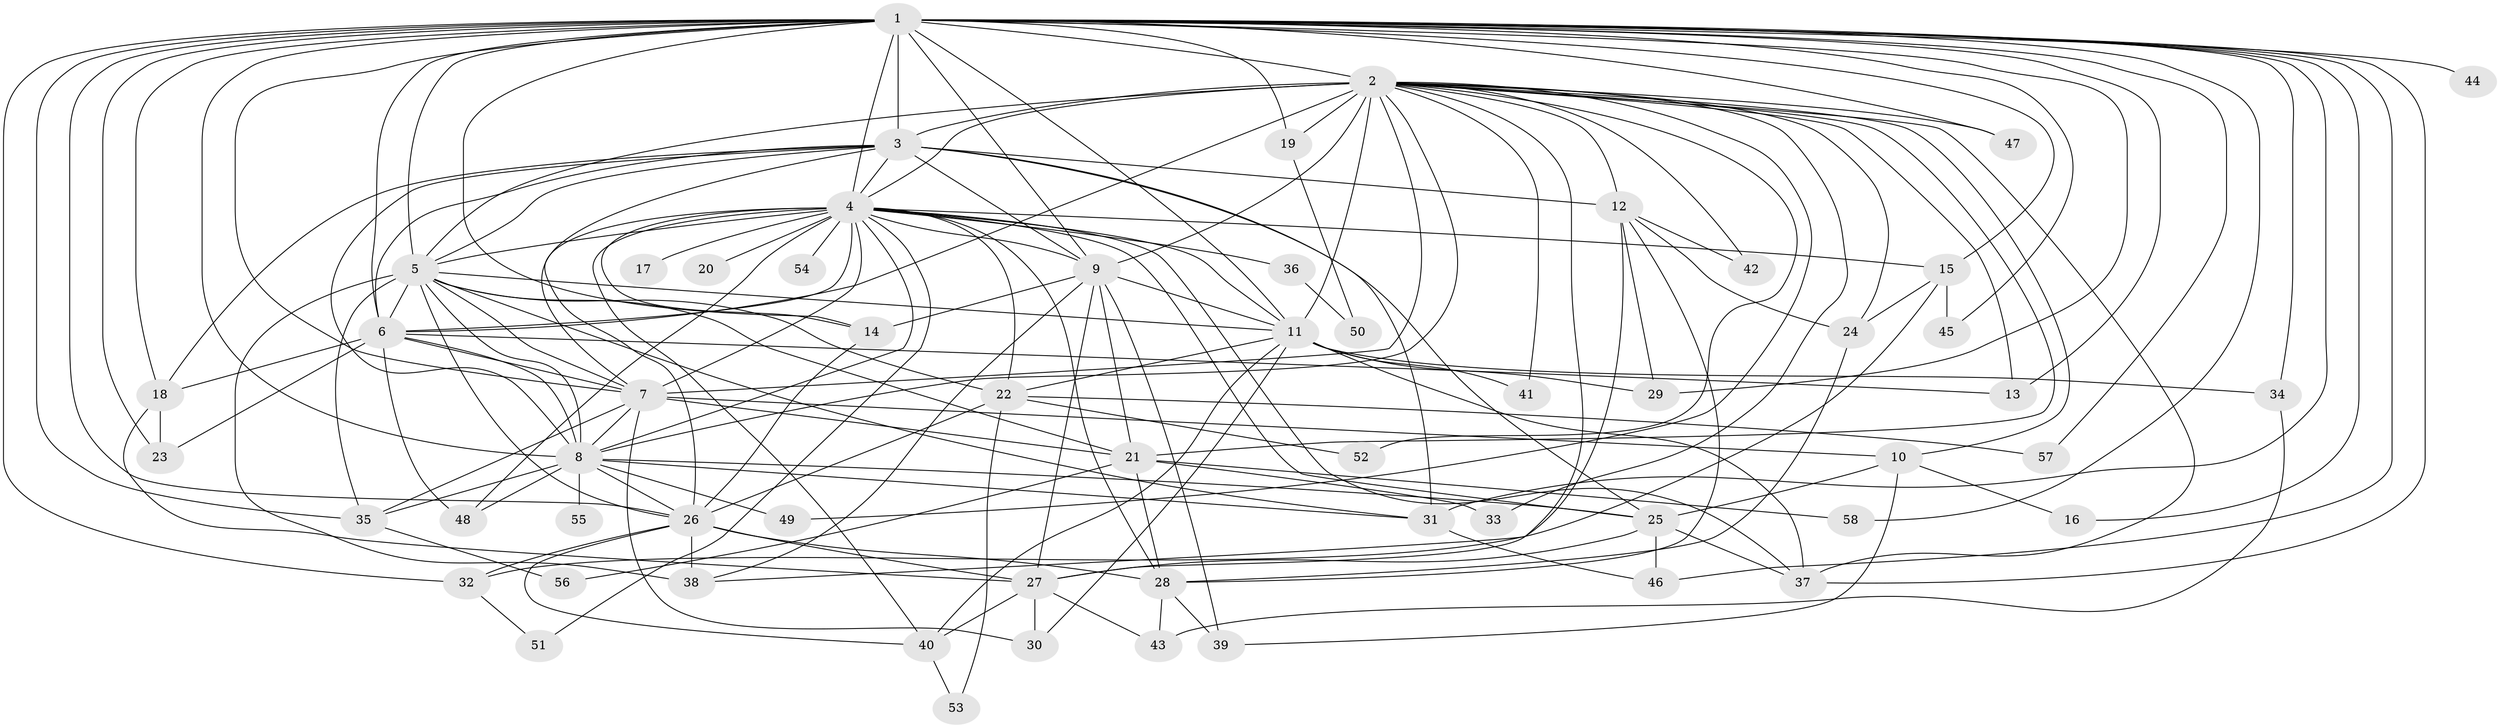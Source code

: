 // original degree distribution, {35: 0.006993006993006993, 30: 0.006993006993006993, 25: 0.013986013986013986, 20: 0.013986013986013986, 26: 0.013986013986013986, 16: 0.006993006993006993, 19: 0.006993006993006993, 3: 0.2517482517482518, 5: 0.04195804195804196, 4: 0.0979020979020979, 2: 0.4965034965034965, 7: 0.027972027972027972, 8: 0.013986013986013986}
// Generated by graph-tools (version 1.1) at 2025/49/03/04/25 22:49:50]
// undirected, 58 vertices, 165 edges
graph export_dot {
  node [color=gray90,style=filled];
  1;
  2;
  3;
  4;
  5;
  6;
  7;
  8;
  9;
  10;
  11;
  12;
  13;
  14;
  15;
  16;
  17;
  18;
  19;
  20;
  21;
  22;
  23;
  24;
  25;
  26;
  27;
  28;
  29;
  30;
  31;
  32;
  33;
  34;
  35;
  36;
  37;
  38;
  39;
  40;
  41;
  42;
  43;
  44;
  45;
  46;
  47;
  48;
  49;
  50;
  51;
  52;
  53;
  54;
  55;
  56;
  57;
  58;
  1 -- 2 [weight=4.0];
  1 -- 3 [weight=2.0];
  1 -- 4 [weight=2.0];
  1 -- 5 [weight=2.0];
  1 -- 6 [weight=3.0];
  1 -- 7 [weight=2.0];
  1 -- 8 [weight=3.0];
  1 -- 9 [weight=2.0];
  1 -- 11 [weight=2.0];
  1 -- 13 [weight=2.0];
  1 -- 14 [weight=2.0];
  1 -- 15 [weight=2.0];
  1 -- 16 [weight=1.0];
  1 -- 18 [weight=2.0];
  1 -- 19 [weight=1.0];
  1 -- 23 [weight=3.0];
  1 -- 26 [weight=1.0];
  1 -- 29 [weight=1.0];
  1 -- 31 [weight=1.0];
  1 -- 32 [weight=2.0];
  1 -- 34 [weight=1.0];
  1 -- 35 [weight=1.0];
  1 -- 37 [weight=1.0];
  1 -- 44 [weight=1.0];
  1 -- 45 [weight=1.0];
  1 -- 46 [weight=1.0];
  1 -- 47 [weight=1.0];
  1 -- 57 [weight=1.0];
  1 -- 58 [weight=1.0];
  2 -- 3 [weight=3.0];
  2 -- 4 [weight=3.0];
  2 -- 5 [weight=2.0];
  2 -- 6 [weight=2.0];
  2 -- 7 [weight=3.0];
  2 -- 8 [weight=2.0];
  2 -- 9 [weight=1.0];
  2 -- 10 [weight=1.0];
  2 -- 11 [weight=9.0];
  2 -- 12 [weight=2.0];
  2 -- 13 [weight=1.0];
  2 -- 19 [weight=1.0];
  2 -- 21 [weight=2.0];
  2 -- 24 [weight=1.0];
  2 -- 27 [weight=1.0];
  2 -- 33 [weight=1.0];
  2 -- 37 [weight=1.0];
  2 -- 41 [weight=1.0];
  2 -- 42 [weight=1.0];
  2 -- 47 [weight=2.0];
  2 -- 49 [weight=1.0];
  2 -- 52 [weight=1.0];
  3 -- 4 [weight=2.0];
  3 -- 5 [weight=1.0];
  3 -- 6 [weight=2.0];
  3 -- 7 [weight=2.0];
  3 -- 8 [weight=4.0];
  3 -- 9 [weight=8.0];
  3 -- 12 [weight=2.0];
  3 -- 18 [weight=1.0];
  3 -- 25 [weight=1.0];
  3 -- 31 [weight=1.0];
  4 -- 5 [weight=1.0];
  4 -- 6 [weight=11.0];
  4 -- 7 [weight=2.0];
  4 -- 8 [weight=1.0];
  4 -- 9 [weight=1.0];
  4 -- 11 [weight=1.0];
  4 -- 14 [weight=2.0];
  4 -- 15 [weight=1.0];
  4 -- 17 [weight=1.0];
  4 -- 20 [weight=1.0];
  4 -- 22 [weight=1.0];
  4 -- 25 [weight=2.0];
  4 -- 26 [weight=1.0];
  4 -- 28 [weight=2.0];
  4 -- 36 [weight=1.0];
  4 -- 37 [weight=1.0];
  4 -- 40 [weight=2.0];
  4 -- 48 [weight=1.0];
  4 -- 51 [weight=1.0];
  4 -- 54 [weight=2.0];
  5 -- 6 [weight=1.0];
  5 -- 7 [weight=1.0];
  5 -- 8 [weight=2.0];
  5 -- 11 [weight=1.0];
  5 -- 21 [weight=2.0];
  5 -- 22 [weight=1.0];
  5 -- 26 [weight=7.0];
  5 -- 31 [weight=1.0];
  5 -- 35 [weight=1.0];
  5 -- 38 [weight=1.0];
  6 -- 7 [weight=1.0];
  6 -- 8 [weight=1.0];
  6 -- 13 [weight=1.0];
  6 -- 18 [weight=2.0];
  6 -- 23 [weight=1.0];
  6 -- 48 [weight=1.0];
  7 -- 8 [weight=1.0];
  7 -- 10 [weight=1.0];
  7 -- 21 [weight=1.0];
  7 -- 30 [weight=2.0];
  7 -- 35 [weight=1.0];
  8 -- 25 [weight=1.0];
  8 -- 26 [weight=1.0];
  8 -- 31 [weight=1.0];
  8 -- 35 [weight=1.0];
  8 -- 48 [weight=1.0];
  8 -- 49 [weight=1.0];
  8 -- 55 [weight=1.0];
  9 -- 11 [weight=1.0];
  9 -- 14 [weight=1.0];
  9 -- 21 [weight=1.0];
  9 -- 27 [weight=1.0];
  9 -- 38 [weight=1.0];
  9 -- 39 [weight=1.0];
  10 -- 16 [weight=1.0];
  10 -- 25 [weight=1.0];
  10 -- 39 [weight=1.0];
  11 -- 22 [weight=2.0];
  11 -- 29 [weight=1.0];
  11 -- 30 [weight=1.0];
  11 -- 34 [weight=1.0];
  11 -- 37 [weight=1.0];
  11 -- 40 [weight=1.0];
  11 -- 41 [weight=1.0];
  12 -- 24 [weight=1.0];
  12 -- 28 [weight=1.0];
  12 -- 29 [weight=1.0];
  12 -- 38 [weight=1.0];
  12 -- 42 [weight=1.0];
  14 -- 26 [weight=1.0];
  15 -- 24 [weight=1.0];
  15 -- 32 [weight=1.0];
  15 -- 45 [weight=1.0];
  18 -- 23 [weight=1.0];
  18 -- 27 [weight=1.0];
  19 -- 50 [weight=1.0];
  21 -- 28 [weight=2.0];
  21 -- 33 [weight=1.0];
  21 -- 56 [weight=1.0];
  21 -- 58 [weight=1.0];
  22 -- 26 [weight=1.0];
  22 -- 52 [weight=1.0];
  22 -- 53 [weight=1.0];
  22 -- 57 [weight=1.0];
  24 -- 28 [weight=1.0];
  25 -- 27 [weight=1.0];
  25 -- 37 [weight=1.0];
  25 -- 46 [weight=1.0];
  26 -- 27 [weight=1.0];
  26 -- 28 [weight=1.0];
  26 -- 32 [weight=1.0];
  26 -- 38 [weight=2.0];
  26 -- 40 [weight=1.0];
  27 -- 30 [weight=1.0];
  27 -- 40 [weight=1.0];
  27 -- 43 [weight=1.0];
  28 -- 39 [weight=1.0];
  28 -- 43 [weight=1.0];
  31 -- 46 [weight=1.0];
  32 -- 51 [weight=1.0];
  34 -- 43 [weight=1.0];
  35 -- 56 [weight=1.0];
  36 -- 50 [weight=1.0];
  40 -- 53 [weight=1.0];
}
